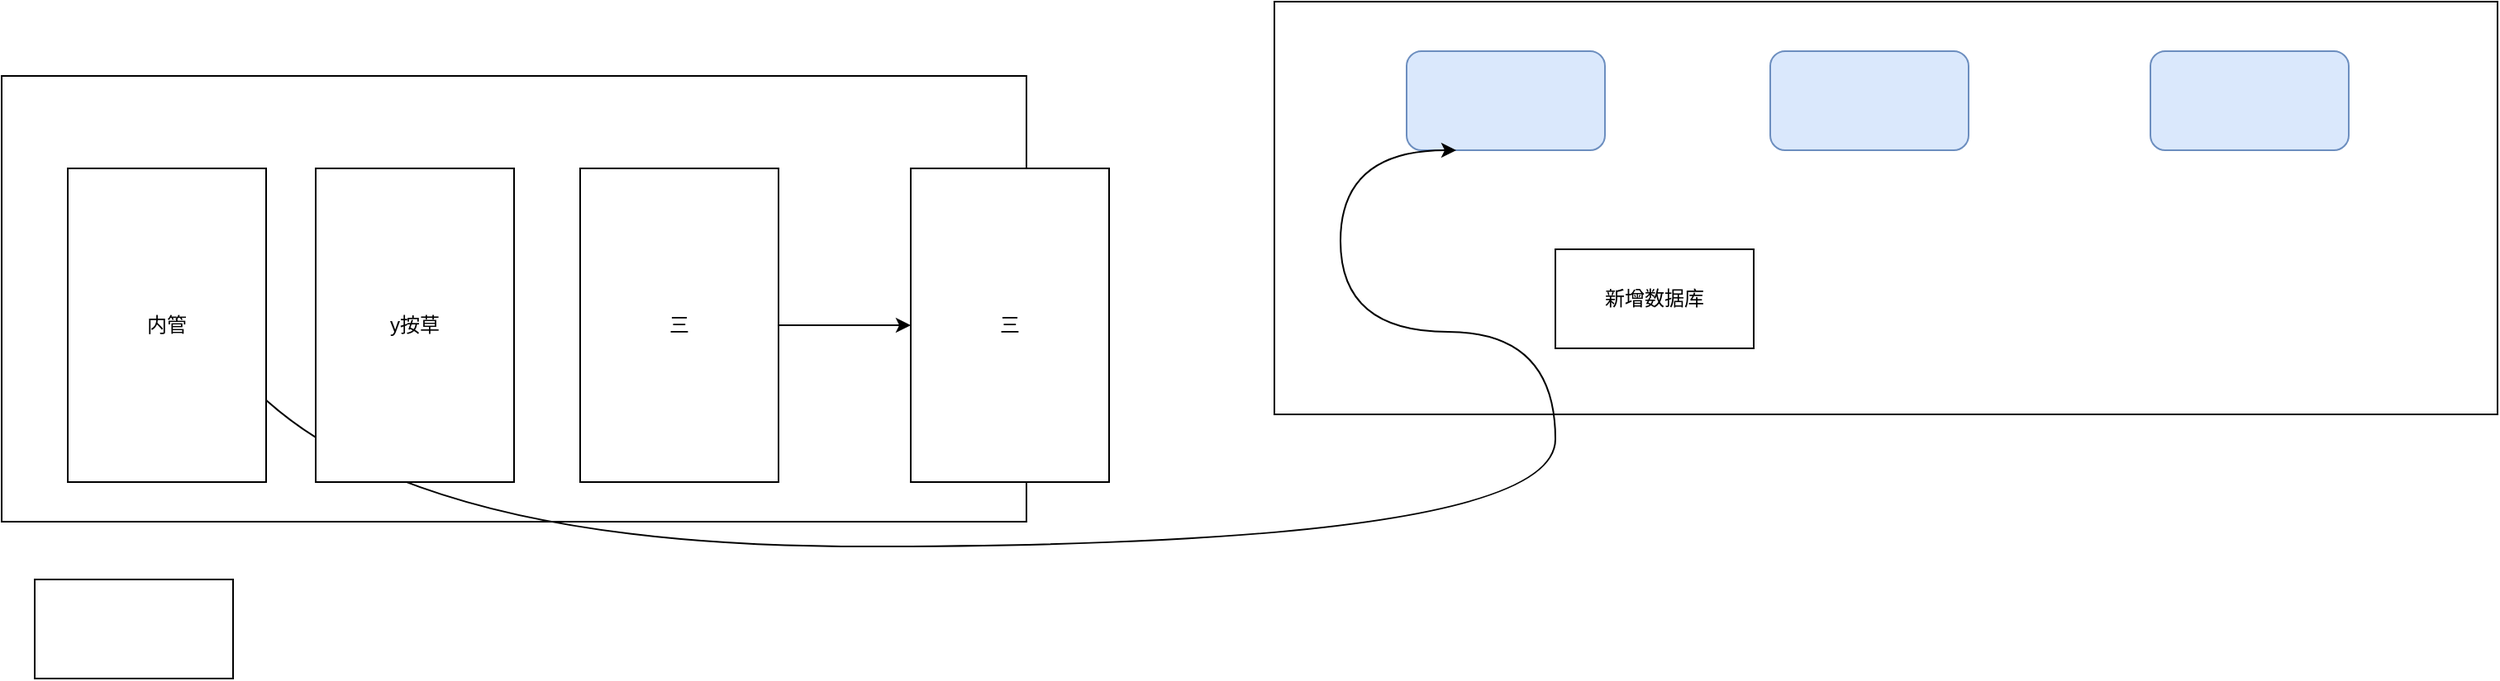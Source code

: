 <mxfile pages="1" version="11.2.4" type="github"><diagram id="NeGtPo-0YNrqq8_eOJ1s" name="Page-1"><mxGraphModel dx="2500" dy="899" grid="1" gridSize="10" guides="1" tooltips="1" connect="1" arrows="1" fold="1" page="1" pageScale="1" pageWidth="827" pageHeight="1169" math="0" shadow="0"><root><mxCell id="0"/><mxCell id="1" parent="0"/><mxCell id="sJExZpzFS_QZZ31n7XXa-1" value="" style="rounded=0;whiteSpace=wrap;html=1;" vertex="1" parent="1"><mxGeometry x="-770" y="85" width="620" height="270" as="geometry"/></mxCell><mxCell id="sJExZpzFS_QZZ31n7XXa-2" value="" style="rounded=1;whiteSpace=wrap;html=1;" vertex="1" parent="1"><mxGeometry x="30" y="160" width="120" height="60" as="geometry"/></mxCell><mxCell id="sJExZpzFS_QZZ31n7XXa-3" value="" style="rounded=0;whiteSpace=wrap;html=1;" vertex="1" parent="1"><mxGeometry y="40" width="740" height="250" as="geometry"/></mxCell><mxCell id="sJExZpzFS_QZZ31n7XXa-4" value="" style="rounded=1;whiteSpace=wrap;html=1;fillColor=#dae8fc;strokeColor=#6c8ebf;" vertex="1" parent="1"><mxGeometry x="80" y="70" width="120" height="60" as="geometry"/></mxCell><mxCell id="sJExZpzFS_QZZ31n7XXa-5" value="" style="rounded=1;whiteSpace=wrap;html=1;fillColor=#dae8fc;strokeColor=#6c8ebf;" vertex="1" parent="1"><mxGeometry x="300" y="70" width="120" height="60" as="geometry"/></mxCell><mxCell id="sJExZpzFS_QZZ31n7XXa-7" value="" style="rounded=1;whiteSpace=wrap;html=1;fillColor=#dae8fc;strokeColor=#6c8ebf;" vertex="1" parent="1"><mxGeometry x="530" y="70" width="120" height="60" as="geometry"/></mxCell><mxCell id="sJExZpzFS_QZZ31n7XXa-9" style="edgeStyle=orthogonalEdgeStyle;curved=1;rounded=0;orthogonalLoop=1;jettySize=auto;html=1;exitX=0.5;exitY=0;exitDx=0;exitDy=0;entryX=0.25;entryY=1;entryDx=0;entryDy=0;" edge="1" parent="1" source="sJExZpzFS_QZZ31n7XXa-8" target="sJExZpzFS_QZZ31n7XXa-4"><mxGeometry relative="1" as="geometry"><Array as="points"><mxPoint x="170" y="370"/><mxPoint x="170" y="240"/><mxPoint x="40" y="240"/><mxPoint x="40" y="130"/></Array></mxGeometry></mxCell><mxCell id="sJExZpzFS_QZZ31n7XXa-8" value="内管" style="rounded=0;whiteSpace=wrap;html=1;" vertex="1" parent="1"><mxGeometry x="-730" y="141" width="120" height="190" as="geometry"/></mxCell><mxCell id="sJExZpzFS_QZZ31n7XXa-10" value="y按草" style="rounded=0;whiteSpace=wrap;html=1;" vertex="1" parent="1"><mxGeometry x="-580" y="141" width="120" height="190" as="geometry"/></mxCell><mxCell id="sJExZpzFS_QZZ31n7XXa-14" value="" style="edgeStyle=orthogonalEdgeStyle;curved=1;rounded=0;orthogonalLoop=1;jettySize=auto;html=1;" edge="1" parent="1" source="sJExZpzFS_QZZ31n7XXa-11" target="sJExZpzFS_QZZ31n7XXa-13"><mxGeometry relative="1" as="geometry"/></mxCell><mxCell id="sJExZpzFS_QZZ31n7XXa-11" value="三" style="rounded=0;whiteSpace=wrap;html=1;" vertex="1" parent="1"><mxGeometry x="-420" y="141" width="120" height="190" as="geometry"/></mxCell><mxCell id="sJExZpzFS_QZZ31n7XXa-13" value="三" style="rounded=0;whiteSpace=wrap;html=1;" vertex="1" parent="1"><mxGeometry x="-220" y="141" width="120" height="190" as="geometry"/></mxCell><mxCell id="sJExZpzFS_QZZ31n7XXa-12" value="新增数据库" style="rounded=0;whiteSpace=wrap;html=1;" vertex="1" parent="1"><mxGeometry x="170" y="190" width="120" height="60" as="geometry"/></mxCell><mxCell id="sJExZpzFS_QZZ31n7XXa-15" value="" style="rounded=0;whiteSpace=wrap;html=1;" vertex="1" parent="1"><mxGeometry x="-750" y="390" width="120" height="60" as="geometry"/></mxCell></root></mxGraphModel></diagram></mxfile>